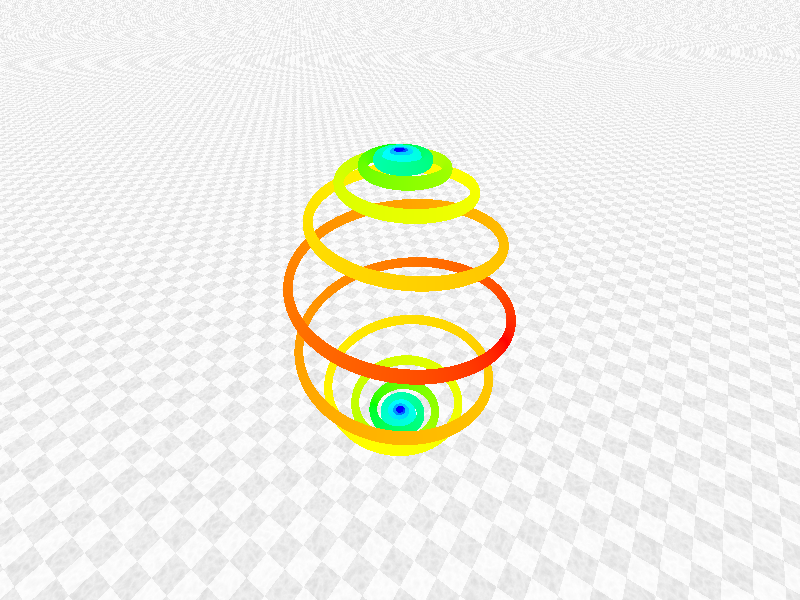 #include "colors.inc"                                   
#include "textures.inc" 
#include "golds.inc" 

#declare showSphere=false;

camera {
    location <10, 10, -15>
    look_at  <0, 0,  0>  
    right 16/9*x
}   

light_source { <2, 5, -20> color White}  

plane{<0,1,0>,1 
    hollow  
    texture{
        pigment{
            bozo turbulence 0.85 scale 1.0 translate<5,0,0>
            color_map{
                 [0.5 rgb <0.20, 0.20, 1.0>]
                 [0.6 rgb <1,1,1>]
                 [1.0 rgb <0.5,0.5,0.5>]
            }
        }
        finish {ambient 1 diffuse 0} }      
        scale 10000
}  

#declare TileNormal=normal{
    gradient x 2 
    slope_map{
        [0 <0, 1>] 
        [.05 <1, 0>] 
        [.95 <1, 0>] 
        [1 <0, -1>]
    }
} 

plane { <0, 1, 0>, -5.2
    pigment{ 
        checker
        pigment { granite color_map { [0 rgb 1][1 rgb .9] } }
        pigment { granite color_map { [0 rgb .9][1 rgb .7] } }
    }
    finish { specular 1 }
    normal{
        average normal_map{
            [1 TileNormal]
            [1 TileNormal rotate y*90]
        }
    }
} 

#declare cs = function{ 
  spline { 
    000, <1,0,0>   
    025, <1,1,0>
    050, <0,1,0>
    075, <0,1,1>
    100, <0,0,1>
  }
  }

#declare kugel=sphere{
    <0,0,0>,0.2
}   

#declare loxo=union{
    #local r=5;
    #local n=85;
    #local k=1/tan(radians(n));
    
    #local step=0.005;
    
    #for(i,-90,90,step)
        #local x1=(r*cos(i))/cosh(k*i);
        #local y1=(r*sin(i))/cosh(k*i);
        #local z1=r*tanh(k*i); 
                                
        #local percent=abs(i*2)/90*100;
       
     
        object{kugel pigment{color cs(percent)} translate <x1,y1,z1>} 
    #end  
    
    #if(showSphere)
        sphere{
            <0,0,0>,r
            texture{T_Gold_1A finish{phong 1}}  
            //rotate x*90
        }
    #end
    
    rotate x*90 
}

object{loxo}



